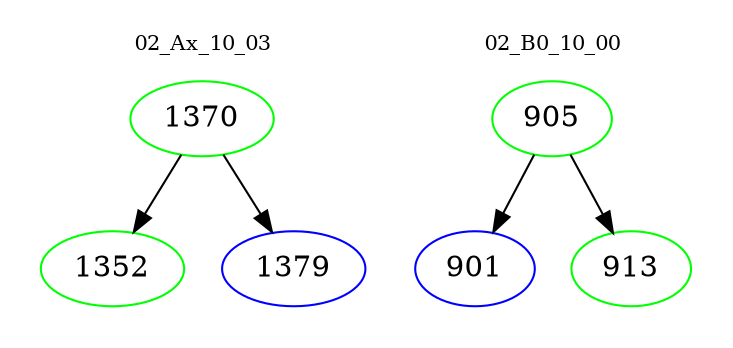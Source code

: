 digraph{
subgraph cluster_0 {
color = white
label = "02_Ax_10_03";
fontsize=10;
T0_1370 [label="1370", color="green"]
T0_1370 -> T0_1352 [color="black"]
T0_1352 [label="1352", color="green"]
T0_1370 -> T0_1379 [color="black"]
T0_1379 [label="1379", color="blue"]
}
subgraph cluster_1 {
color = white
label = "02_B0_10_00";
fontsize=10;
T1_905 [label="905", color="green"]
T1_905 -> T1_901 [color="black"]
T1_901 [label="901", color="blue"]
T1_905 -> T1_913 [color="black"]
T1_913 [label="913", color="green"]
}
}
